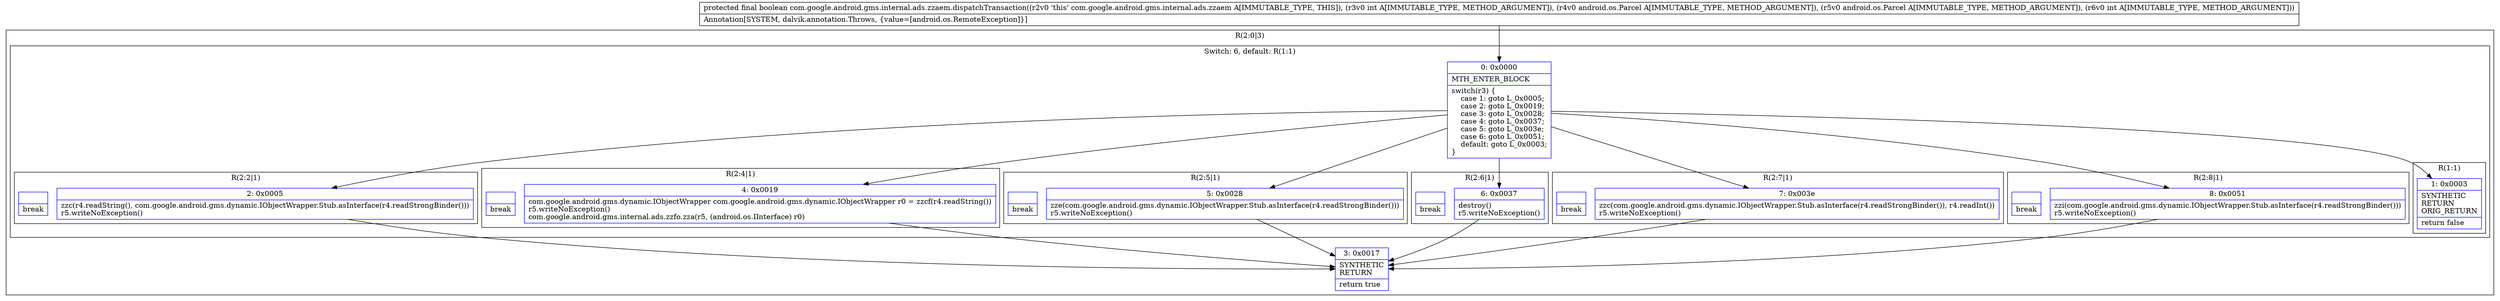 digraph "CFG forcom.google.android.gms.internal.ads.zzaem.dispatchTransaction(ILandroid\/os\/Parcel;Landroid\/os\/Parcel;I)Z" {
subgraph cluster_Region_1293861403 {
label = "R(2:0|3)";
node [shape=record,color=blue];
subgraph cluster_SwitchRegion_1141188941 {
label = "Switch: 6, default: R(1:1)";
node [shape=record,color=blue];
Node_0 [shape=record,label="{0\:\ 0x0000|MTH_ENTER_BLOCK\l|switch(r3) \{\l    case 1: goto L_0x0005;\l    case 2: goto L_0x0019;\l    case 3: goto L_0x0028;\l    case 4: goto L_0x0037;\l    case 5: goto L_0x003e;\l    case 6: goto L_0x0051;\l    default: goto L_0x0003;\l\}\l}"];
subgraph cluster_Region_1660578012 {
label = "R(2:2|1)";
node [shape=record,color=blue];
Node_2 [shape=record,label="{2\:\ 0x0005|zzc(r4.readString(), com.google.android.gms.dynamic.IObjectWrapper.Stub.asInterface(r4.readStrongBinder()))\lr5.writeNoException()\l}"];
Node_InsnContainer_1928164946 [shape=record,label="{|break\l}"];
}
subgraph cluster_Region_312633579 {
label = "R(2:4|1)";
node [shape=record,color=blue];
Node_4 [shape=record,label="{4\:\ 0x0019|com.google.android.gms.dynamic.IObjectWrapper com.google.android.gms.dynamic.IObjectWrapper r0 = zzcf(r4.readString())\lr5.writeNoException()\lcom.google.android.gms.internal.ads.zzfo.zza(r5, (android.os.IInterface) r0)\l}"];
Node_InsnContainer_1230535694 [shape=record,label="{|break\l}"];
}
subgraph cluster_Region_620395305 {
label = "R(2:5|1)";
node [shape=record,color=blue];
Node_5 [shape=record,label="{5\:\ 0x0028|zze(com.google.android.gms.dynamic.IObjectWrapper.Stub.asInterface(r4.readStrongBinder()))\lr5.writeNoException()\l}"];
Node_InsnContainer_368532450 [shape=record,label="{|break\l}"];
}
subgraph cluster_Region_204595432 {
label = "R(2:6|1)";
node [shape=record,color=blue];
Node_6 [shape=record,label="{6\:\ 0x0037|destroy()\lr5.writeNoException()\l}"];
Node_InsnContainer_100877676 [shape=record,label="{|break\l}"];
}
subgraph cluster_Region_1901548982 {
label = "R(2:7|1)";
node [shape=record,color=blue];
Node_7 [shape=record,label="{7\:\ 0x003e|zzc(com.google.android.gms.dynamic.IObjectWrapper.Stub.asInterface(r4.readStrongBinder()), r4.readInt())\lr5.writeNoException()\l}"];
Node_InsnContainer_1590704181 [shape=record,label="{|break\l}"];
}
subgraph cluster_Region_1575335335 {
label = "R(2:8|1)";
node [shape=record,color=blue];
Node_8 [shape=record,label="{8\:\ 0x0051|zzi(com.google.android.gms.dynamic.IObjectWrapper.Stub.asInterface(r4.readStrongBinder()))\lr5.writeNoException()\l}"];
Node_InsnContainer_1104257874 [shape=record,label="{|break\l}"];
}
subgraph cluster_Region_182494267 {
label = "R(1:1)";
node [shape=record,color=blue];
Node_1 [shape=record,label="{1\:\ 0x0003|SYNTHETIC\lRETURN\lORIG_RETURN\l|return false\l}"];
}
}
Node_3 [shape=record,label="{3\:\ 0x0017|SYNTHETIC\lRETURN\l|return true\l}"];
}
MethodNode[shape=record,label="{protected final boolean com.google.android.gms.internal.ads.zzaem.dispatchTransaction((r2v0 'this' com.google.android.gms.internal.ads.zzaem A[IMMUTABLE_TYPE, THIS]), (r3v0 int A[IMMUTABLE_TYPE, METHOD_ARGUMENT]), (r4v0 android.os.Parcel A[IMMUTABLE_TYPE, METHOD_ARGUMENT]), (r5v0 android.os.Parcel A[IMMUTABLE_TYPE, METHOD_ARGUMENT]), (r6v0 int A[IMMUTABLE_TYPE, METHOD_ARGUMENT]))  | Annotation[SYSTEM, dalvik.annotation.Throws, \{value=[android.os.RemoteException]\}]\l}"];
MethodNode -> Node_0;
Node_0 -> Node_1;
Node_0 -> Node_2;
Node_0 -> Node_4;
Node_0 -> Node_5;
Node_0 -> Node_6;
Node_0 -> Node_7;
Node_0 -> Node_8;
Node_2 -> Node_3;
Node_4 -> Node_3;
Node_5 -> Node_3;
Node_6 -> Node_3;
Node_7 -> Node_3;
Node_8 -> Node_3;
}

